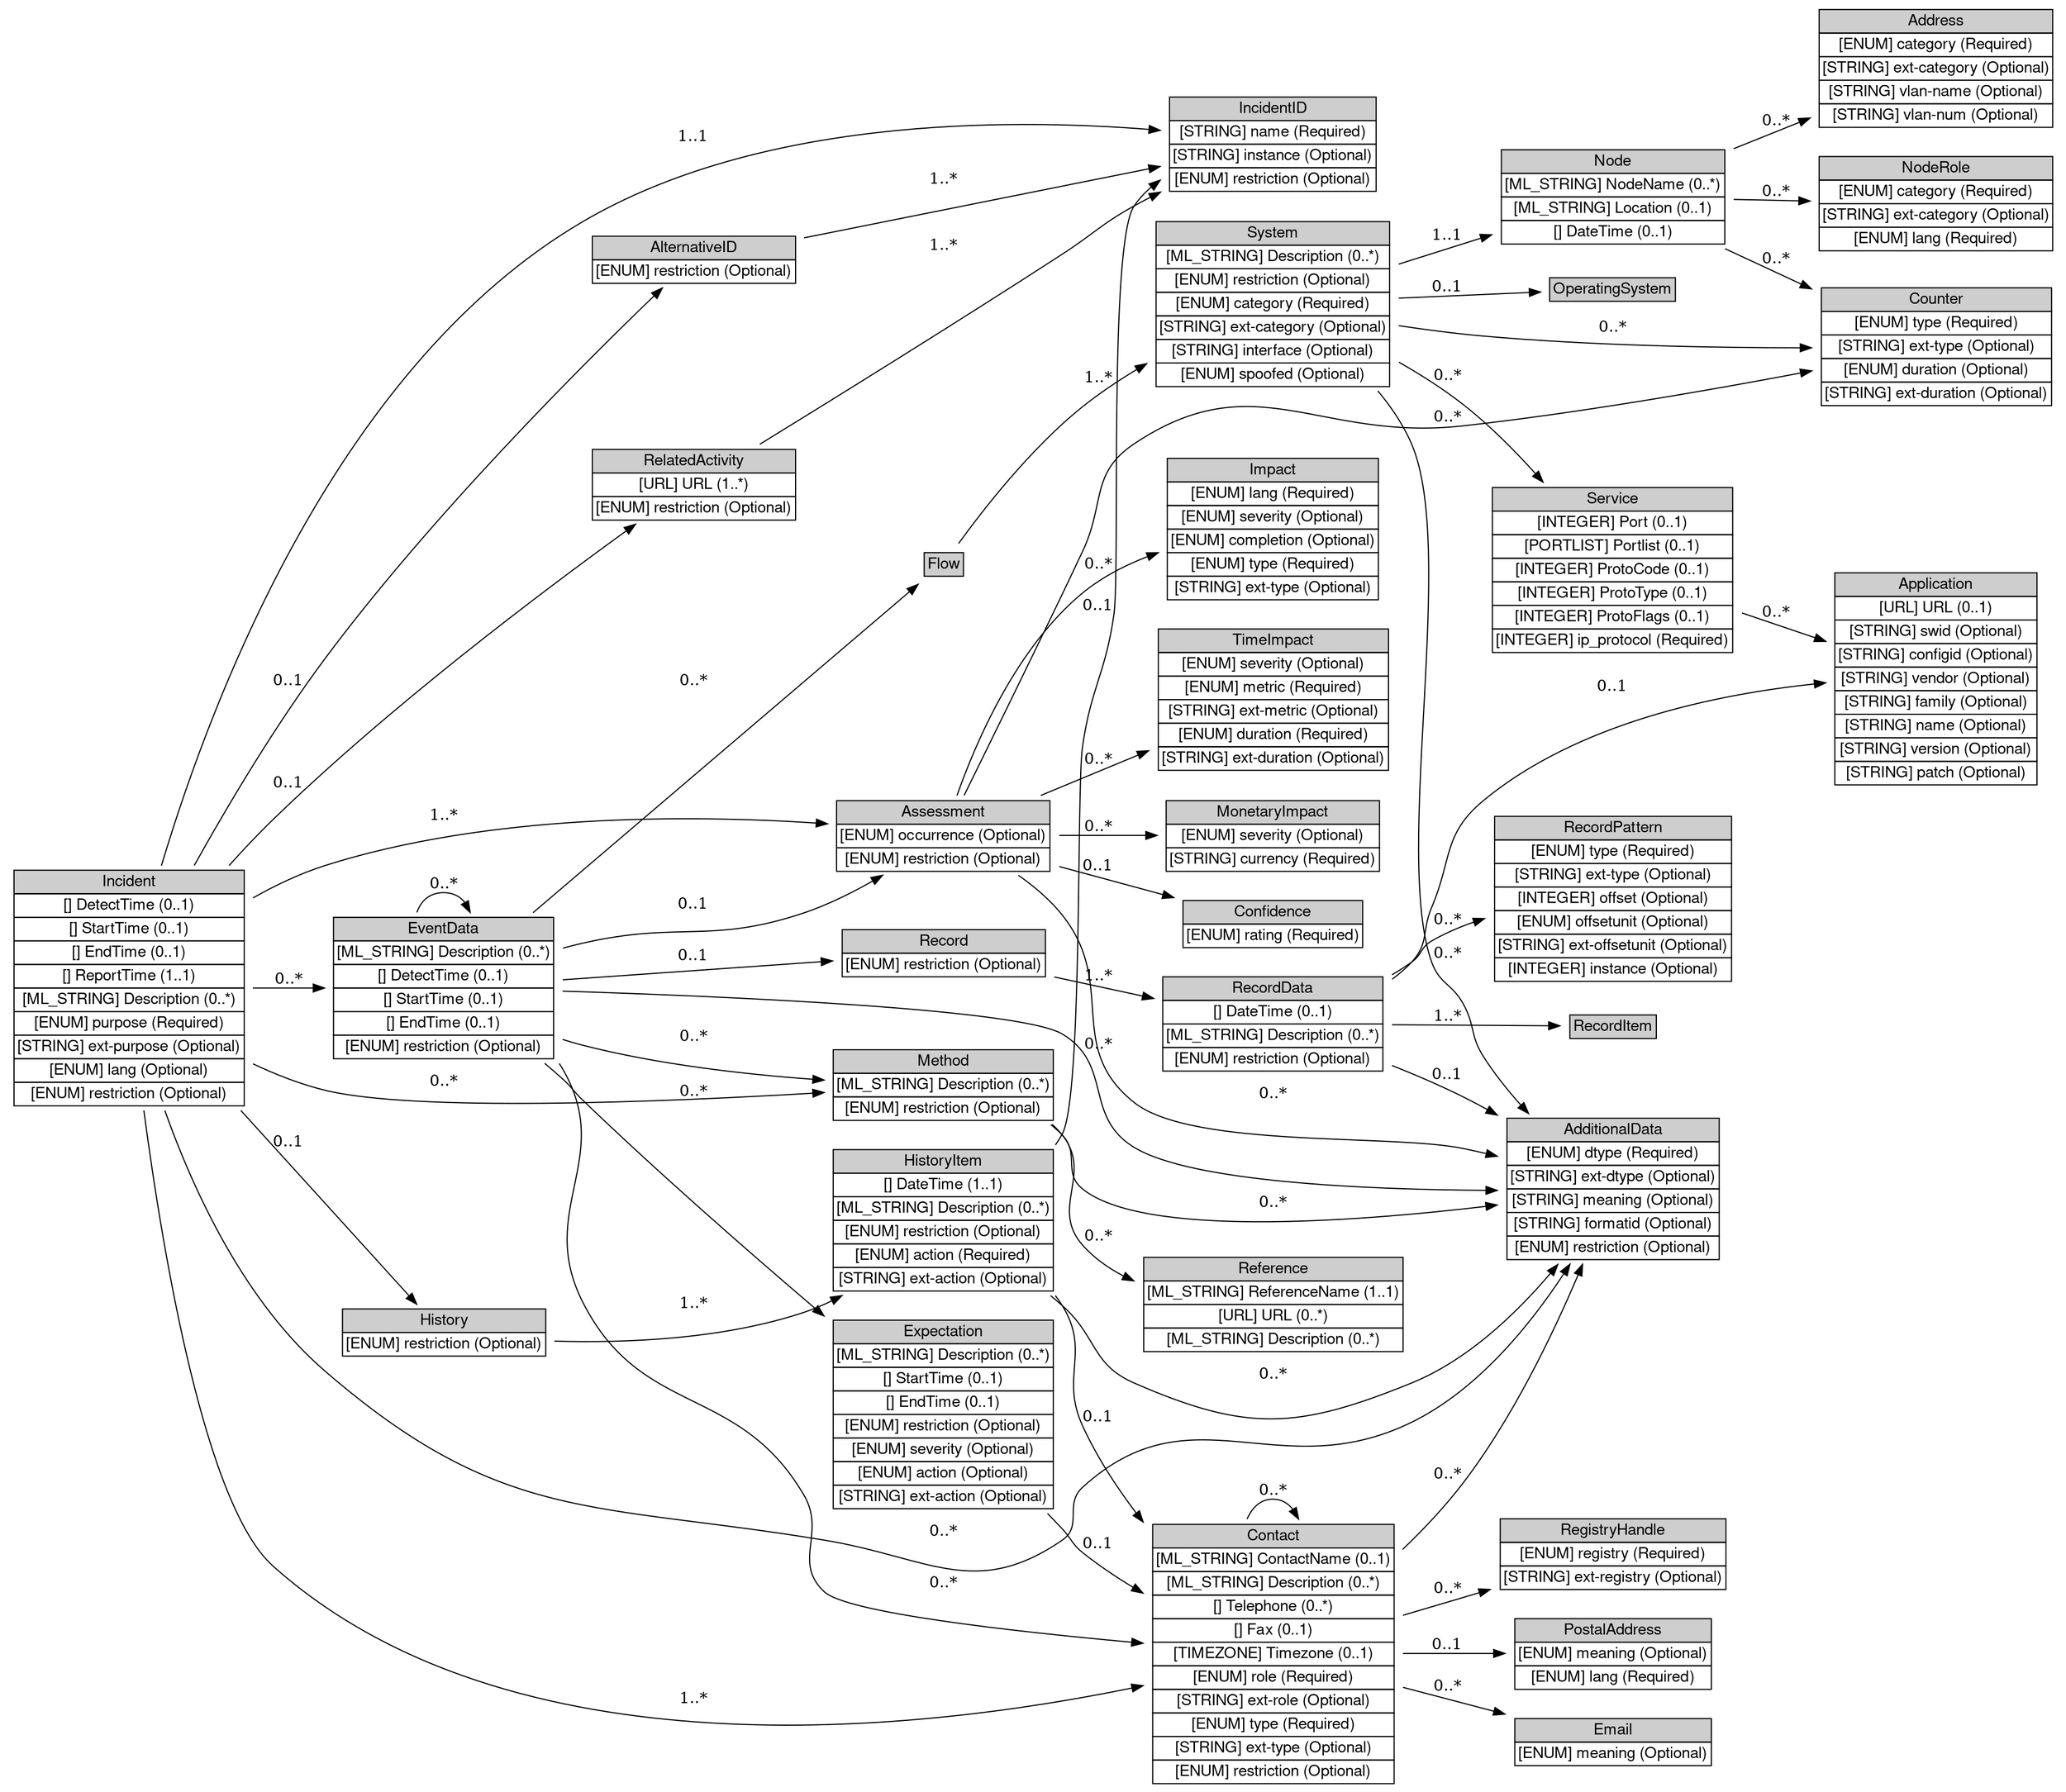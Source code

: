 digraph Incident {
	graph [bb="0,0,1808,1600.5",
		rankdir=LR
	];
	node [label="\N"];
	Incident	 [height=3.0278,
		label=<<table BORDER="0" CELLBORDER="1" CELLSPACING="0"> <tr> <td BGCOLOR="#CECECE" HREF="/html/IODEFv1/Incident.html" TITLE="Every incident is represented by an instance of the Incident class. This class provides a standardized representation for commonly exchanged incident data. "><FONT FACE="Nimbus Sans L">Incident</FONT></td> </tr>" %<tr><td  HREF="/html/IODEFv1/Incident.html" TITLE="The time the incident was first detected."><FONT FACE="Nimbus Sans L">[] DetectTime (0..1)</FONT></td></tr>%<tr><td  HREF="/html/IODEFv1/Incident.html" TITLE="The time the incident started."><FONT FACE="Nimbus Sans L">[] StartTime (0..1)</FONT></td></tr>%<tr><td  HREF="/html/IODEFv1/Incident.html" TITLE="The time the incident ended."><FONT FACE="Nimbus Sans L">[] EndTime (0..1)</FONT></td></tr>%<tr><td  HREF="/html/IODEFv1/Incident.html" TITLE="The time the incident was reported."><FONT FACE="Nimbus Sans L">[] ReportTime (1..1)</FONT></td></tr>%<tr><td  HREF="/html/IODEFv1/Incident.html" TITLE="A free-form textual description of the incident."><FONT FACE="Nimbus Sans L">[ML_STRING] Description (0..*)</FONT></td></tr>%<tr><td  HREF="/html/IODEFv1/Incident.html" TITLE="The purpose attribute represents the reason why the IODEF document was created.  It is closely related to the Expectation class (Section 3.13).  This attribute is defined as an enumerated list:"><FONT FACE="Nimbus Sans L">[ENUM] purpose (Required)</FONT></td></tr>%<tr><td  HREF="/html/IODEFv1/Incident.html" TITLE="A means by which to extend the purpose attribute.  See Section 5.1."><FONT FACE="Nimbus Sans L">[STRING] ext-purpose (Optional)</FONT></td></tr>%<tr><td  HREF="/html/IODEFv1/Incident.html" TITLE="A valid language code per RFC 4646 [7] constrained by the definition of &quot;xs:language&quot;.  The interpretation of this code is described in Section 6."><FONT FACE="Nimbus Sans L">[ENUM] lang (Optional)</FONT></td></tr>%<tr><td  HREF="/html/IODEFv1/Incident.html" TITLE="This attribute indicates the disclosure guidelines to which the sender expects the recipient to adhere for the information represented in this class and its children.  This guideline provides no security since there are no specified technical means to ensure that the recipient of the document handles the information as the sender requested."><FONT FACE="Nimbus Sans L">[ENUM] restriction (Optional)</FONT></td></tr>%</table>>,
		pos="109.5,1303.5",
		shape=plaintext,
		width=3.0417];
	IncidentID	 [height=1.2778,
		label=<<table BORDER="0" CELLBORDER="1" CELLSPACING="0"> <tr> <td BGCOLOR="#CECECE" HREF="/html/IODEFv1/IncidentID.html" TITLE="The IncidentID class represents an incident tracking number that is unique in the context of the CSIRT and identifies the activity characterized in an IODEF Document. This identifier would serve as an index into the CSIRT incident handling system. The combination of the name attribute and the string in the element content MUST be a globally unique identifier describing the activity. Documents generated by a given CSIRT MUST NOT reuse the same value unless they are referencing the same incident. "><FONT FACE="Nimbus Sans L">IncidentID</FONT></td> </tr>" %<tr><td  HREF="/html/IODEFv1/IncidentID.html" TITLE="An identifier describing the CSIRT that created the document.  In order to have a globally unique CSIRT name, the fully qualified domain name associated with the CSIRT MUST be used."><FONT FACE="Nimbus Sans L">[STRING] name (Required)</FONT></td></tr>%<tr><td  HREF="/html/IODEFv1/IncidentID.html" TITLE="An identifier referencing a subset of the named incident."><FONT FACE="Nimbus Sans L">[STRING] instance (Optional)</FONT></td></tr>%<tr><td  HREF="/html/IODEFv1/IncidentID.html" TITLE="This attribute has been defined in Section 3.2."><FONT FACE="Nimbus Sans L">[ENUM] restriction (Optional)</FONT></td></tr>%</table>>,
		pos="1117,1544.5",
		shape=plaintext,
		width=2.7639];
	Incident -> IncidentID	 [label="1..1",
		lp="606.5,1593",
		pos="e,1017.5,1561.2 182.62,1412.6 209.27,1445.5 241.85,1479 278,1502.5 367.69,1560.8 402.21,1557.6 508,1573.5 681.19,1599.6 884.93,1579.9 \
1007.4,1562.6"];
	AlternativeID	 [height=0.69444,
		label=<<table BORDER="0" CELLBORDER="1" CELLSPACING="0"> <tr> <td BGCOLOR="#CECECE" HREF="/html/IODEFv1/AlternativeID.html" TITLE="The AlternativeID class lists the incident tracking numbers used by CSIRTs, other than the one generating the document, to refer to the identical activity described the IODEF document. A tracking number listed as an AlternativeID references the same incident detected by "><FONT FACE="Nimbus Sans L">AlternativeID</FONT></td> </tr>" %<tr><td  HREF="/html/IODEFv1/AlternativeID.html" TITLE="This attribute has been defined in Section 3.2."><FONT FACE="Nimbus Sans L">[ENUM] restriction (Optional)</FONT></td></tr>%</table>>,
		pos="606.5,1540.5",
		shape=plaintext,
		width=2.7361];
	Incident -> AlternativeID	 [label="0..1",
		lp="248.5,1444",
		pos="e,507.61,1527.9 219.32,1408.3 225.22,1413.2 231.13,1418 237,1422.5 312.88,1481.2 418.68,1511.1 497.63,1526.1"];
	RelatedActivity	 [height=0.98611,
		label=<<table BORDER="0" CELLBORDER="1" CELLSPACING="0"> <tr> <td BGCOLOR="#CECECE" HREF="/html/IODEFv1/RelatedActivity.html" TITLE="The RelatedActivity class lists either incident tracking numbers of incidents or URLs (not both) that refer to activity related to the one described in the IODEF document. These references may be to local incident tracking numbers or to those of other CSIRTs. "><FONT FACE="Nimbus Sans L">RelatedActivity</FONT></td> </tr>" %<tr><td  HREF="/html/IODEFv1/RelatedActivity.html" TITLE="A URL to activity related to this incident."><FONT FACE="Nimbus Sans L">[URL] URL (1..*)</FONT></td></tr>%<tr><td  HREF="/html/IODEFv1/RelatedActivity.html" TITLE="This attribute has been defined in Section 3.2."><FONT FACE="Nimbus Sans L">[ENUM] restriction (Optional)</FONT></td></tr>%</table>>,
		pos="606.5,1461.5",
		shape=plaintext,
		width=2.7361];
	Incident -> RelatedActivity	 [label="0..1",
		lp="248.5,1411",
		pos="e,507.85,1457.3 219.34,1383 238.22,1394 258.17,1404 278,1411.5 348.32,1438 432.15,1450.5 497.52,1456.4"];
	Assessment	 [height=0.98611,
		label=<<table BORDER="0" CELLBORDER="1" CELLSPACING="0"> <tr> <td BGCOLOR="#CECECE" HREF="/html/IODEFv1/Assessment.html" TITLE="The Assessment class describes the technical and non-technical repercussions of the incident on the CSIRT&#39;s constituency. "><FONT FACE="Nimbus Sans L">Assessment</FONT></td> </tr>" %<tr><td  HREF="/html/IODEFv1/Assessment.html" TITLE="Specifies whether the assessment is describing actual or potential outcomes.  The default is &quot;actual&quot; and is assumed if not specified."><FONT FACE="Nimbus Sans L">[ENUM] occurrence (Optional)</FONT></td></tr>%<tr><td  HREF="/html/IODEFv1/Assessment.html" TITLE="This attribute is defined in Section 3.2."><FONT FACE="Nimbus Sans L">[ENUM] restriction (Optional)</FONT></td></tr>%</table>>,
		pos="829,616.52",
		shape=plaintext,
		width=2.8472];
	Incident -> Assessment	 [label="1..*",
		lp="384,806.02",
		pos="e,726.25,625.02 132.98,1194.4 163.41,1062.8 219.54,852.63 278,798.52 400.07,685.53 593.88,642.58 716.11,626.33"];
	AdditionalData	 [height=1.8611,
		label=<<table BORDER="0" CELLBORDER="1" CELLSPACING="0"> <tr> <td BGCOLOR="#CECECE" HREF="/html/IODEFv1/AdditionalData.html" TITLE="The AdditionalData class serves as an extension mechanism for information not otherwise represented in the data model. For relatively simple information, atomic data types (e.g., integers, strings) are provided with a mechanism to annotate their meaning. The class can also be used to extend the data model (and the associated Schema) to support proprietary extensions by encapsulating entire XML documents conforming to another Schema (e.g., IDMEF). A detailed discussion for extending the data model and the schema can be found in Section 5. "><FONT FACE="Nimbus Sans L">AdditionalData</FONT></td> </tr>" %<tr><td  HREF="/html/IODEFv1/AdditionalData.html" TITLE="The data type of the element content.  The permitted values for this attribute are shown below.  The default value is &quot;string&quot;."><FONT FACE="Nimbus Sans L">[ENUM] dtype (Required)</FONT></td></tr>%<tr><td  HREF="/html/IODEFv1/AdditionalData.html" TITLE="A means by which to extend the dtype attribute.  See Section 5.1."><FONT FACE="Nimbus Sans L">[STRING] ext-dtype (Optional)</FONT></td></tr>%<tr><td  HREF="/html/IODEFv1/AdditionalData.html" TITLE="A free-form description of the element content."><FONT FACE="Nimbus Sans L">[STRING] meaning (Optional)</FONT></td></tr>%<tr><td  HREF="/html/IODEFv1/AdditionalData.html" TITLE="An identifier referencing the format and semantics of the element content."><FONT FACE="Nimbus Sans L">[STRING] formatid (Optional)</FONT></td></tr>%<tr><td  HREF="/html/IODEFv1/AdditionalData.html" TITLE="This attribute has been defined in Section 3.2."><FONT FACE="Nimbus Sans L">[ENUM] restriction (Optional)</FONT></td></tr>%</table>>,
		pos="1413,957.52",
		shape=plaintext,
		width=2.8194];
	Incident -> AdditionalData	 [label="0..*",
		lp="829,282.02",
		pos="e,1396,890.49 115.47,1194.4 132.92,929.55 195.18,274.52 384,274.52 384,274.52 384,274.52 1117,274.52 1172.3,274.52 1199,256.44 1240,\
293.52 1245.6,298.55 1349.5,706.89 1393.5,880.64"];
	Method	 [height=0.98611,
		label=<<table BORDER="0" CELLBORDER="1" CELLSPACING="0"> <tr> <td BGCOLOR="#CECECE" HREF="/html/IODEFv1/Method.html" TITLE="The Method class describes the methodology used by the intruder to perpetrate the events of the incident. This class consists of a list of references describing the attack method and a free form description of the technique. "><FONT FACE="Nimbus Sans L">Method</FONT></td> </tr>" %<tr><td  HREF="/html/IODEFv1/Method.html" TITLE="A free-form text description of the methodology used by the intruder."><FONT FACE="Nimbus Sans L">[ML_STRING] Description (0..*)</FONT></td></tr>%<tr><td  HREF="/html/IODEFv1/Method.html" TITLE="This attribute is defined in Section 3.2."><FONT FACE="Nimbus Sans L">[ENUM] restriction (Optional)</FONT></td></tr>%</table>>,
		pos="829,870.52",
		shape=plaintext,
		width=2.9444];
	Incident -> Method	 [label="0..*",
		lp="384,891.02",
		pos="e,722.75,839.96 121.42,1194.1 138.4,1095.7 179.39,955.97 278,883.52 403.44,791.35 591.95,811.07 712.72,837.7"];
	Contact	 [height=3.3194,
		label=<<table BORDER="0" CELLBORDER="1" CELLSPACING="0"> <tr> <td BGCOLOR="#CECECE" HREF="/html/IODEFv1/Contact.html" TITLE="The Contact class describes contact information for organizations and personnel involved in the incident. This class allows for the naming of the involved party, specifying contact information for them, and identifying their role in the incident. "><FONT FACE="Nimbus Sans L">Contact</FONT></td> </tr>" %<tr><td  HREF="/html/IODEFv1/Contact.html" TITLE="The name of the contact.  The contact may either be an organization or a person.  The type attribute disambiguates the semantics."><FONT FACE="Nimbus Sans L">[ML_STRING] ContactName (0..1)</FONT></td></tr>%<tr><td  HREF="/html/IODEFv1/Contact.html" TITLE="A free-form description of this contact.  In the case of a person, this is often the organizational title of the individual."><FONT FACE="Nimbus Sans L">[ML_STRING] Description (0..*)</FONT></td></tr>%<tr><td  HREF="/html/IODEFv1/Contact.html" TITLE="The telephone number of the contact."><FONT FACE="Nimbus Sans L">[] Telephone (0..*)</FONT></td></tr>%<tr><td  HREF="/html/IODEFv1/Contact.html" TITLE="The facsimile telephone number of the contact."><FONT FACE="Nimbus Sans L">[] Fax (0..1)</FONT></td></tr>%<tr><td  HREF="/html/IODEFv1/Contact.html" TITLE="The timezone in which the contact resides formatted according to Section 2.9."><FONT FACE="Nimbus Sans L">[TIMEZONE] Timezone (0..1)</FONT></td></tr>%<tr><td  HREF="/html/IODEFv1/Contact.html" TITLE="Indicates the role the contact fulfills.  This attribute is defined as an enumerated list:"><FONT FACE="Nimbus Sans L">[ENUM] role (Required)</FONT></td></tr>%<tr><td  HREF="/html/IODEFv1/Contact.html" TITLE="A means by which to extend the role attribute. See Section 5.1."><FONT FACE="Nimbus Sans L">[STRING] ext-role (Optional)</FONT></td></tr>%<tr><td  HREF="/html/IODEFv1/Contact.html" TITLE="Indicates the type of contact being described. This attribute is defined as an enumerated list:"><FONT FACE="Nimbus Sans L">[ENUM] type (Required)</FONT></td></tr>%<tr><td  HREF="/html/IODEFv1/Contact.html" TITLE="A means by which to extend the type attribute. See Section 5.1."><FONT FACE="Nimbus Sans L">[STRING] ext-type (Optional)</FONT></td></tr>%<tr><td  HREF="/html/IODEFv1/Contact.html" TITLE="This attribute is defined in Section 3.2."><FONT FACE="Nimbus Sans L">[ENUM] restriction (Optional)</FONT></td></tr>%</table>>,
		pos="1117,1312.5",
		shape=plaintext,
		width=3.1944];
	Incident -> Contact	 [label="1..*",
		lp="606.5,1317",
		pos="e,1002,1311.5 219.24,1304.5 407.97,1306.2 792.89,1309.6 991.79,1311.4"];
	EventData	 [height=1.8611,
		label=<<table BORDER="0" CELLBORDER="1" CELLSPACING="0"> <tr> <td BGCOLOR="#CECECE" HREF="/html/IODEFv1/EventData.html" TITLE="The EventData class describes a particular event of the incident for a given set of hosts or networks. This description includes the systems from which the activity originated and those targeted, an assessment of the techniques used by the intruder, the impact of the activity on the organization, and any forensic evidence discovered. "><FONT FACE="Nimbus Sans L">EventData</FONT></td> </tr>" %<tr><td  HREF="/html/IODEFv1/EventData.html" TITLE="A free-form textual description of the event."><FONT FACE="Nimbus Sans L">[ML_STRING] Description (0..*)</FONT></td></tr>%<tr><td  HREF="/html/IODEFv1/EventData.html" TITLE="The time the event was detected."><FONT FACE="Nimbus Sans L">[] DetectTime (0..1)</FONT></td></tr>%<tr><td  HREF="/html/IODEFv1/EventData.html" TITLE="The time the event started."><FONT FACE="Nimbus Sans L">[] StartTime (0..1)</FONT></td></tr>%<tr><td  HREF="/html/IODEFv1/EventData.html" TITLE="The time the event ended."><FONT FACE="Nimbus Sans L">[] EndTime (0..1)</FONT></td></tr>%<tr><td  HREF="/html/IODEFv1/EventData.html" TITLE="This attribute is defined in Section 3.2."><FONT FACE="Nimbus Sans L">[ENUM] restriction (Optional)</FONT></td></tr>%</table>>,
		pos="384,974.52",
		shape=plaintext,
		width=2.9444];
	Incident -> EventData	 [label="0..*",
		lp="248.5,1157",
		pos="e,328.02,1041.6 200.52,1194.4 240.19,1146.9 285.69,1092.3 321.46,1049.5"];
	History	 [height=0.69444,
		label=<<table BORDER="0" CELLBORDER="1" CELLSPACING="0"> <tr> <td BGCOLOR="#CECECE" HREF="/html/IODEFv1/History.html" TITLE="The History class is a log of the significant events or actions performed by the involved parties during the course of handling the incident. "><FONT FACE="Nimbus Sans L">History</FONT></td> </tr>" %<tr><td  HREF="/html/IODEFv1/History.html" TITLE="This attribute is defined in Section 3.2."><FONT FACE="Nimbus Sans L">[ENUM] restriction (Optional)</FONT></td></tr>%</table>>,
		pos="384,1377.5",
		shape=plaintext,
		width=2.7361];
	Incident -> History	 [label="0..1",
		lp="248.5,1351",
		pos="e,290.85,1352.4 219.17,1333.1 239.58,1338.6 260.83,1344.3 281.03,1349.8"];
	AlternativeID -> IncidentID	 [label="1..*",
		lp="829,1551",
		pos="e,1017.3,1543.7 705.23,1541.3 791.75,1542 917.34,1543 1007,1543.7"];
	RelatedActivity -> IncidentID	 [label="1..*",
		lp="829,1522",
		pos="e,1017.3,1528.3 705.23,1477.6 791.84,1491.7 917.6,1512.1 1007.3,1526.7"];
	Impact	 [height=1.8611,
		label=<<table BORDER="0" CELLBORDER="1" CELLSPACING="0"> <tr> <td BGCOLOR="#CECECE" HREF="/html/IODEFv1/Impact.html" TITLE="The Impact class allows for categorizing and describing the technical impact of the incident on the network of an organization. "><FONT FACE="Nimbus Sans L">Impact</FONT></td> </tr>" %<tr><td  HREF="/html/IODEFv1/Impact.html" TITLE="A valid language code per RFC 4646 [7] constrained by the definition of &quot;xs:language&quot;.  The interpretation of this code is described in Section 6."><FONT FACE="Nimbus Sans L">[ENUM] lang (Required)</FONT></td></tr>%<tr><td  HREF="/html/IODEFv1/Impact.html" TITLE="An estimate of the relative severity of the activity.  The permitted values are shown below.  There is no default value."><FONT FACE="Nimbus Sans L">[ENUM] severity (Optional)</FONT></td></tr>%<tr><td  HREF="/html/IODEFv1/Impact.html" TITLE="An indication whether the described activity was successful.  The permitted values are shown below.  There is no default value."><FONT FACE="Nimbus Sans L">[ENUM] completion (Optional)</FONT></td></tr>%<tr><td  HREF="/html/IODEFv1/Impact.html" TITLE="Classifies the malicious activity into incident categories.  The permitted values are shown below.  The default value is &quot;other&quot;."><FONT FACE="Nimbus Sans L">[ENUM] type (Required)</FONT></td></tr>%<tr><td  HREF="/html/IODEFv1/Impact.html" TITLE="A means by which to extend the type attribute. See Section 5.1."><FONT FACE="Nimbus Sans L">[STRING] ext-type (Optional)</FONT></td></tr>%</table>>,
		pos="1117,369.52",
		shape=plaintext,
		width=2.8333];
	Assessment -> Impact	 [label="0..*",
		lp="964.5,488.02",
		pos="e,1014.9,429.77 858.65,580.91 890.03,544.44 942.12,487.33 994,445.52 998.05,442.26 1002.2,439.02 1006.5,435.84"];
	TimeImpact	 [height=1.8611,
		label=<<table BORDER="0" CELLBORDER="1" CELLSPACING="0"> <tr> <td BGCOLOR="#CECECE" HREF="/html/IODEFv1/TimeImpact.html" TITLE="The TimeImpact class describes the impact of the incident on an organization as a function of time. It provides a way to convey down time and recovery time. "><FONT FACE="Nimbus Sans L">TimeImpact</FONT></td> </tr>" %<tr><td  HREF="/html/IODEFv1/TimeImpact.html" TITLE="An estimate of the relative severity of the activity.  The permitted values are shown below.  There is no default value."><FONT FACE="Nimbus Sans L">[ENUM] severity (Optional)</FONT></td></tr>%<tr><td  HREF="/html/IODEFv1/TimeImpact.html" TITLE="Defines the metric in which the time is expressed.  The permitted values are shown below.  There is no default value."><FONT FACE="Nimbus Sans L">[ENUM] metric (Required)</FONT></td></tr>%<tr><td  HREF="/html/IODEFv1/TimeImpact.html" TITLE="A means by which to extend the metric attribute.  See Section 5.1."><FONT FACE="Nimbus Sans L">[STRING] ext-metric (Optional)</FONT></td></tr>%<tr><td  HREF="/html/IODEFv1/TimeImpact.html" TITLE="Defines a unit of time, that when combined with the metric attribute, fully describes a metric of impact that will be conveyed in the element content.  The permitted values are shown below.  The default value is &quot;hour&quot;."><FONT FACE="Nimbus Sans L">[ENUM] duration (Required)</FONT></td></tr>%<tr><td  HREF="/html/IODEFv1/TimeImpact.html" TITLE="A means by which to extend the duration attribute.  See Section 5.1."><FONT FACE="Nimbus Sans L">[STRING] ext-duration (Optional)</FONT></td></tr>%</table>>,
		pos="1117,679.52",
		shape=plaintext,
		width=3.0417];
	Assessment -> TimeImpact	 [label="0..*",
		lp="964.5,656.02",
		pos="e,1007.5,655.56 931.75,639 953.05,643.66 975.66,648.6 997.49,653.38"];
	MonetaryImpact	 [height=0.98611,
		label=<<table BORDER="0" CELLBORDER="1" CELLSPACING="0"> <tr> <td BGCOLOR="#CECECE" HREF="/html/IODEFv1/MonetaryImpact.html" TITLE="The MonetaryImpact class describes the financial impact of the activity on an organization. For example, this impact may consider losses due to the cost of the investigation or recovery, diminished "><FONT FACE="Nimbus Sans L">MonetaryImpact</FONT></td> </tr>" %<tr><td  HREF="/html/IODEFv1/MonetaryImpact.html" TITLE="An estimate of the relative severity of the activity.  The permitted values are shown below.  There is no default value."><FONT FACE="Nimbus Sans L">[ENUM] severity (Optional)</FONT></td></tr>%<tr><td  HREF="/html/IODEFv1/MonetaryImpact.html" TITLE="Defines the currency in which the monetary impact is expressed.  The permitted values are defined in ISO 4217:2001, Codes for the representation of currencies and funds [14].  There is no default value."><FONT FACE="Nimbus Sans L">[STRING] currency (Required)</FONT></td></tr>%</table>>,
		pos="1117,558.52",
		shape=plaintext,
		width=2.8333];
	Assessment -> MonetaryImpact	 [label="0..*",
		lp="964.5,599.02",
		pos="e,1014.8,579.11 931.75,595.83 955.47,591.05 980.81,585.95 1004.9,581.1"];
	Counter	 [height=1.5694,
		label=<<table BORDER="0" CELLBORDER="1" CELLSPACING="0"> <tr> <td BGCOLOR="#CECECE" HREF="/html/IODEFv1/Counter.html" TITLE="The Counter class summarize multiple occurrences of some event, or conveys counts or rates on various features (e.g., packets, sessions, events). "><FONT FACE="Nimbus Sans L">Counter</FONT></td> </tr>" %<tr><td  HREF="/html/IODEFv1/Counter.html" TITLE="Specifies the units of the element content."><FONT FACE="Nimbus Sans L">[ENUM] type (Required)</FONT></td></tr>%<tr><td  HREF="/html/IODEFv1/Counter.html" TITLE="A means by which to extend the type attribute. See Section 5.1."><FONT FACE="Nimbus Sans L">[STRING] ext-type (Optional)</FONT></td></tr>%<tr><td  HREF="/html/IODEFv1/Counter.html" TITLE="If present, the Counter class represents a rate rather than a count over the entire event.  In that case, this attribute specifies the denominator of the rate (where the type attribute specified the nominator).  The possible values of this attribute are defined in Section 3.10.2"><FONT FACE="Nimbus Sans L">[ENUM] duration (Optional)</FONT></td></tr>%<tr><td  HREF="/html/IODEFv1/Counter.html" TITLE="A means by which to extend the duration attribute.  See Section 5.1."><FONT FACE="Nimbus Sans L">[STRING] ext-duration (Optional)</FONT></td></tr>%</table>>,
		pos="1697,79.52",
		shape=plaintext,
		width=3.0417];
	Assessment -> Counter	 [label="0..*",
		lp="1269.5,8.0196",
		pos="e,1587.3,43.917 842.76,580.72 864.99,521.68 908.94,399.85 935,293.52 946.69,245.83 939.84,231.82 953,184.52 966.2,137.05 953.96,\
110.24 994,81.52 1165.7,-41.592 1426.5,0.8473 1577.5,41.26"];
	Confidence	 [height=0.69444,
		label=<<table BORDER="0" CELLBORDER="1" CELLSPACING="0"> <tr> <td BGCOLOR="#CECECE" HREF="/html/IODEFv1/Confidence.html" TITLE="The Confidence class represents a best estimate of the validity and accuracy of the described impact (see Section 3.10) of the incident activity. This estimate can be expressed as a category or a numeric calculation. "><FONT FACE="Nimbus Sans L">Confidence</FONT></td> </tr>" %<tr><td  HREF="/html/IODEFv1/Confidence.html" TITLE="A rating of the analytical validity of the specified Assessment.  The permitted values are shown below. There is no default value."><FONT FACE="Nimbus Sans L">[ENUM] rating (Required)</FONT></td></tr>%</table>>,
		pos="1117,479.52",
		shape=plaintext,
		width=2.4444];
	Assessment -> Confidence	 [label="0..1",
		lp="964.5,540.02",
		pos="e,1028.9,500.53 877.83,580.79 909.63,558.88 952.72,531.65 994,513.52 1002,509.99 1010.5,506.74 1019.1,503.77"];
	Assessment -> AdditionalData	 [label="0..*",
		lp="1117,799.02",
		pos="e,1360.9,890.41 860.17,652.29 890.78,684.88 940.54,731.47 994,755.52 1094.8,800.85 1140.7,742.96 1240,791.52 1283.8,812.95 1323.7,\
849.52 1354.2,882.9"];
	Method -> AdditionalData	 [label="0..*",
		lp="1117,955.02",
		pos="e,1311.1,952.53 935.31,903.08 954.7,908.18 974.85,912.94 994,916.52 1097,935.77 1216.1,946.32 1301,951.88"];
	Reference	 [height=1.2778,
		label=<<table BORDER="0" CELLBORDER="1" CELLSPACING="0"> <tr> <td BGCOLOR="#CECECE" HREF="/html/IODEFv1/Reference.html" TITLE="The Reference class is a reference to a vulnerability, IDS alert, malware sample, advisory, or attack technique. A reference consists of a name, a URL to this reference, and an optional description. "><FONT FACE="Nimbus Sans L">Reference</FONT></td> </tr>" %<tr><td  HREF="/html/IODEFv1/Reference.html" TITLE="Name of the reference."><FONT FACE="Nimbus Sans L">[ML_STRING] ReferenceName (1..1)</FONT></td></tr>%<tr><td  HREF="/html/IODEFv1/Reference.html" TITLE="A URL associated with the reference."><FONT FACE="Nimbus Sans L">[URL] URL (0..*)</FONT></td></tr>%<tr><td  HREF="/html/IODEFv1/Reference.html" TITLE="A free-form text description of this reference."><FONT FACE="Nimbus Sans L">[ML_STRING] Description (0..*)</FONT></td></tr>%</table>>,
		pos="1117,861.52",
		shape=plaintext,
		width=3.4167];
	Method -> Reference	 [label="0..*",
		lp="964.5,875.02",
		pos="e,993.67,865.37 935.01,867.21 950.82,866.71 967.28,866.2 983.56,865.69"];
	Contact -> AdditionalData	 [label="0..*",
		lp="1269.5,1112",
		pos="e,1328.4,1024.6 1224.1,1193 1229.9,1184.3 1235.2,1175.4 1240,1166.5 1253.5,1141.2 1244.9,1130 1258,1104.5 1271.5,1078.3 1278.5,1073.6 \
1299,1052.5 1305.9,1045.5 1313.2,1038.4 1320.8,1031.5"];
	Contact -> Contact	 [label="0..*",
		lp="1117,1457.5",
		pos="e,1139.6,1432.3 1094.4,1432.3 1099.1,1443.2 1106.6,1450 1117,1450 1124.1,1450 1129.9,1446.8 1134.4,1441.2"];
	RegistryHandle	 [height=0.98611,
		label=<<table BORDER="0" CELLBORDER="1" CELLSPACING="0"> <tr> <td BGCOLOR="#CECECE" HREF="/html/IODEFv1/RegistryHandle.html" TITLE="The RegistryHandle class represents a handle into an Internet registry or community-specific database. The handle is specified in the element content and the type attribute specifies the database. "><FONT FACE="Nimbus Sans L">RegistryHandle</FONT></td> </tr>" %<tr><td  HREF="/html/IODEFv1/RegistryHandle.html" TITLE="The database to which the handle belongs.  The default value is &#39;local&#39;.  The possible values are:"><FONT FACE="Nimbus Sans L">[ENUM] registry (Required)</FONT></td></tr>%<tr><td  HREF="/html/IODEFv1/RegistryHandle.html" TITLE="A means by which to extend the registry attribute.  See Section 5.1."><FONT FACE="Nimbus Sans L">[STRING] ext-registry (Optional)</FONT></td></tr>%</table>>,
		pos="1413,1459.5",
		shape=plaintext,
		width=2.9861];
	Contact -> RegistryHandle	 [label="0..*",
		lp="1269.5,1413",
		pos="e,1319.9,1424 1232.3,1380.2 1254.2,1392.2 1277.1,1404.1 1299,1414.5 1302.8,1416.3 1306.7,1418.1 1310.6,1419.9"];
	PostalAddress	 [height=0.98611,
		label=<<table BORDER="0" CELLBORDER="1" CELLSPACING="0"> <tr> <td BGCOLOR="#CECECE" HREF="/html/IODEFv1/PostalAddress.html" TITLE="The PostalAddress class specifies a postal address formatted according to the POSTAL data type (Section 2.11). "><FONT FACE="Nimbus Sans L">PostalAddress</FONT></td> </tr>" %<tr><td  HREF="/html/IODEFv1/PostalAddress.html" TITLE="A free-form description of the element content."><FONT FACE="Nimbus Sans L">[ENUM] meaning (Optional)</FONT></td></tr>%<tr><td  HREF="/html/IODEFv1/PostalAddress.html" TITLE="A valid language code per RFC 4646 [7] constrained by the definition of &quot;xs:language&quot;.  The interpretation of this code is described in Section 6."><FONT FACE="Nimbus Sans L">[ENUM] lang (Required)</FONT></td></tr>%</table>>,
		pos="1413,1370.5",
		shape=plaintext,
		width=2.6528];
	Contact -> PostalAddress	 [label="0..1",
		lp="1269.5,1351",
		pos="e,1317.2,1351.7 1232.3,1335.1 1257,1339.9 1282.9,1345 1307.2,1349.8"];
	Email	 [height=0.69444,
		label=<<table BORDER="0" CELLBORDER="1" CELLSPACING="0"> <tr> <td BGCOLOR="#CECECE" HREF="/html/IODEFv1/Email.html" TITLE="The Email class specifies an email address formatted according to EMAIL data type (Section 2.14). "><FONT FACE="Nimbus Sans L">Email</FONT></td> </tr>" %<tr><td  HREF="/html/IODEFv1/Email.html" TITLE="A free-form description of the element content (e.g., hours of coverage for a given number)."><FONT FACE="Nimbus Sans L">[ENUM] meaning (Optional)</FONT></td></tr>%</table>>,
		pos="1413,1538.5",
		shape=plaintext,
		width=2.6528];
	Contact -> Email	 [label="0..*",
		lp="1269.5,1496",
		pos="e,1317.7,1513.4 1213.1,1432.4 1238.7,1458.7 1268,1484.4 1299,1503.5 1302.1,1505.5 1305.4,1507.3 1308.7,1509"];
	EventData -> Assessment	 [label="0..1",
		lp="606.5,877.02",
		pos="e,784.58,652.26 467.44,907.39 558.13,834.43 700.27,720.08 776.51,658.75"];
	EventData -> AdditionalData	 [label="0..*",
		lp="964.5,977.02",
		pos="e,1311.5,963.58 490.09,973.58 715.16,971.59 1221.5,967.06 1240,966.52 1259.8,965.94 1280.9,965.07 1301.2,964.09"];
	EventData -> Method	 [label="0..*",
		lp="606.5,931.02",
		pos="e,722.98,897.06 490.23,928.66 496.19,926.77 502.14,925.04 508,923.52 593.34,901.44 618.22,916.02 705,900.52 707.67,900.04 710.36,\
899.54 713.08,899.02"];
	EventData -> Contact	 [label="0..*",
		lp="829,1282",
		pos="e,1001.5,1288.1 439.08,1041.8 459.42,1064.4 483.51,1088.9 508,1108.5 594.27,1177.6 619.51,1194.7 723,1233.5 812.86,1267.2 840.92,\
1255.6 935,1274.5 953.32,1278.2 972.67,1282.2 991.64,1286.1"];
	EventData -> EventData	 [label="0..*",
		lp="384,1067",
		pos="e,407.03,1041.9 360.97,1041.9 364.42,1052.4 372.09,1059.5 384,1059.5 392,1059.5 398.09,1056.3 402.27,1051"];
	Flow	 [height=0.5,
		label=<<table BORDER="0" CELLBORDER="1" CELLSPACING="0"> <tr> <td BGCOLOR="#CECECE" HREF="/html/IODEFv1/Flow.html" TITLE="The Flow class groups related the source and target hosts. "><FONT FACE="Nimbus Sans L">Flow</FONT></td> </tr>" %</table>>,
		pos="829,207.52",
		shape=plaintext,
		width=0.75];
	EventData -> Flow	 [label="0..*",
		lp="606.5,711.02",
		pos="e,801.6,213.36 465.22,907.36 474.94,896.02 483.65,883.63 490,870.52 522.55,803.34 487.65,775.34 508,703.52 568.54,489.87 562.61,\
406.09 723,252.52 742.03,234.29 769.57,222.91 791.8,216.15"];
	Expectation	 [height=2.4444,
		label=<<table BORDER="0" CELLBORDER="1" CELLSPACING="0"> <tr> <td BGCOLOR="#CECECE" HREF="/html/IODEFv1/Expectation.html" TITLE="The Expectation class conveys to the recipient of the IODEF document the actions the sender is requesting. The scope of the requested action is limited to purview of the EventData class in which this class is aggregated. "><FONT FACE="Nimbus Sans L">Expectation</FONT></td> </tr>" %<tr><td  HREF="/html/IODEFv1/Expectation.html" TITLE="A free-form description of the desired action(s)."><FONT FACE="Nimbus Sans L">[ML_STRING] Description (0..*)</FONT></td></tr>%<tr><td  HREF="/html/IODEFv1/Expectation.html" TITLE="The time at which the action should be performed.  A timestamp that is earlier than the ReportTime specified in the Incident class denotes that the expectation should be fulfilled as soon as possible.  The absence of this element leaves the execution of the expectation to the discretion of the recipient."><FONT FACE="Nimbus Sans L">[] StartTime (0..1)</FONT></td></tr>%<tr><td  HREF="/html/IODEFv1/Expectation.html" TITLE="The time by which the action should be completed. If the action is not carried out by this time, it should no longer be performed."><FONT FACE="Nimbus Sans L">[] EndTime (0..1)</FONT></td></tr>%<tr><td  HREF="/html/IODEFv1/Expectation.html" TITLE="This attribute is defined in Section 3.2."><FONT FACE="Nimbus Sans L">[ENUM] restriction (Optional)</FONT></td></tr>%<tr><td  HREF="/html/IODEFv1/Expectation.html" TITLE="Indicates the desired priority of the action. This attribute is an enumerated list with no default value, and the semantics of these relative measures are context dependent."><FONT FACE="Nimbus Sans L">[ENUM] severity (Optional)</FONT></td></tr>%<tr><td  HREF="/html/IODEFv1/Expectation.html" TITLE="Classifies the type of action requested.  This attribute is an enumerated list with no default value."><FONT FACE="Nimbus Sans L">[ENUM] action (Optional)</FONT></td></tr>%<tr><td  HREF="/html/IODEFv1/Expectation.html" TITLE="A means by which to extend the action attribute.  See Section 5.1."><FONT FACE="Nimbus Sans L">[STRING] ext-action (Optional)</FONT></td></tr>%</table>>,
		pos="829,1136.5",
		shape=plaintext,
		width=2.9444];
	EventData -> Expectation	 [label="0..*",
		lp="606.5,1097",
		pos="e,722.63,1097.8 490.02,1013.1 557.17,1037.6 644.04,1069.2 713.02,1094.3"];
	Record	 [height=0.69444,
		label=<<table BORDER="0" CELLBORDER="1" CELLSPACING="0"> <tr> <td BGCOLOR="#CECECE" HREF="/html/IODEFv1/Record.html" TITLE="The Record class is a container class for log and audit data that provides supportive information about the incident. The source of this data will often be the output of monitoring tools. These logs should substantiate the activity described in the document. "><FONT FACE="Nimbus Sans L">Record</FONT></td> </tr>" %<tr><td  HREF="/html/IODEFv1/Record.html" TITLE="This attribute has been defined in Section 3.2."><FONT FACE="Nimbus Sans L">[ENUM] restriction (Optional)</FONT></td></tr>%</table>>,
		pos="829,1005.5",
		shape=plaintext,
		width=2.7361];
	EventData -> Record	 [label="0..1",
		lp="606.5,1004",
		pos="e,730.26,998.64 490.02,981.91 559.49,986.74 650.05,993.05 720.08,997.93"];
	System	 [height=2.1528,
		label=<<table BORDER="0" CELLBORDER="1" CELLSPACING="0"> <tr> <td BGCOLOR="#CECECE" HREF="/html/IODEFv1/System.html" TITLE="The System class describes a system or network involved in an event. The systems or networks represented by this class are categorized according to the role they played in the incident through the category attribute. The value of this category attribute dictates the semantics of the aggregated classes in the System class. If the category attribute has a value of &quot;source&quot;, then the aggregated classes denote the machine and service from which the activity is originating. With a category attribute value of &quot;target&quot; or &quot;intermediary&quot;, then the machine or service is the one targeted in the activity. A value of &quot;sensor&quot; dictates that this System was part of an instrumentation to monitor the network. "><FONT FACE="Nimbus Sans L">System</FONT></td> </tr>" %<tr><td  HREF="/html/IODEFv1/System.html" TITLE="A free-form text description of the System."><FONT FACE="Nimbus Sans L">[ML_STRING] Description (0..*)</FONT></td></tr>%<tr><td  HREF="/html/IODEFv1/System.html" TITLE="This attribute is defined in Section 3.2."><FONT FACE="Nimbus Sans L">[ENUM] restriction (Optional)</FONT></td></tr>%<tr><td  HREF="/html/IODEFv1/System.html" TITLE="Classifies the role the host or network played in the incident.  The possible values are:"><FONT FACE="Nimbus Sans L">[ENUM] category (Required)</FONT></td></tr>%<tr><td  HREF="/html/IODEFv1/System.html" TITLE="A means by which to extend the category attribute.  See Section 5.1."><FONT FACE="Nimbus Sans L">[STRING] ext-category (Optional)</FONT></td></tr>%<tr><td  HREF="/html/IODEFv1/System.html" TITLE="Specifies the interface on which the event(s) on this System originated.  If the Node class specifies a network rather than a host, this attribute has no meaning."><FONT FACE="Nimbus Sans L">[STRING] interface (Optional)</FONT></td></tr>%<tr><td  HREF="/html/IODEFv1/System.html" TITLE="An indication of confidence in whether this System was the true target or attacking host.  The permitted values for this attribute are shown below.  The default value is &quot;unknown&quot;."><FONT FACE="Nimbus Sans L">[ENUM] spoofed (Optional)</FONT></td></tr>%</table>>,
		pos="1117,168.52",
		shape=plaintext,
		width=3.0833];
	Flow -> System	 [label="1..*",
		lp="964.5,198.02",
		pos="e,1005.8,183.58 856.09,203.85 888.26,199.5 944.07,191.94 995.85,184.93"];
	System -> Counter	 [label="0..*",
		lp="1413,96.02",
		pos="e,1587.1,70.615 1228.3,111.48 1251.1,102.11 1275.4,93.754 1299,88.52 1390.7,68.166 1497.3,66.89 1577,70.17"];
	System -> AdditionalData	 [label="0..*",
		lp="1269.5,253.02",
		pos="e,1391.7,890.17 1228.2,210.72 1252.6,222.15 1273.4,234.42 1281,245.52 1297.7,269.88 1294.3,481.38 1299,510.52 1320.1,642.39 1362.1,\
792.12 1388.8,880.49"];
	"Node"	 [height=1.2778,
		label=<<table BORDER="0" CELLBORDER="1" CELLSPACING="0"> <tr> <td BGCOLOR="#CECECE" HREF="/html/IODEFv1/Node.html" TITLE="The Node class names a system (e.g., PC, router) or network. "><FONT FACE="Nimbus Sans L">Node</FONT></td> </tr>" %<tr><td  HREF="/html/IODEFv1/Node.html" TITLE="The name of the Node (e.g., fully qualified domain name).  This information MUST be provided if no Address information is given."><FONT FACE="Nimbus Sans L">[ML_STRING] NodeName (0..*)</FONT></td></tr>%<tr><td  HREF="/html/IODEFv1/Node.html" TITLE="A free-from description of the physical location of the equipment."><FONT FACE="Nimbus Sans L">[ML_STRING] Location (0..1)</FONT></td></tr>%<tr><td  HREF="/html/IODEFv1/Node.html" TITLE="A timestamp of when the resolution between the name and address was performed.  This information SHOULD be provided if both an Address and NodeName are specified."><FONT FACE="Nimbus Sans L">[] DateTime (0..1)</FONT></td></tr>%</table>>,
		pos="1413,212.52",
		shape=plaintext,
		width=2.9583];
	System -> "Node"	 [label="1..1",
		lp="1269.5,177.02",
		pos="e,1306.3,174.73 1228.1,164.56 1245.9,165.26 1264,166.77 1281,169.52 1286.1,170.34 1291.2,171.32 1296.4,172.44"];
	Service	 [height=2.1528,
		label=<<table BORDER="0" CELLBORDER="1" CELLSPACING="0"> <tr> <td BGCOLOR="#CECECE" HREF="/html/IODEFv1/Service.html" TITLE="The Service class describes a network service of a host or network. The service is identified by specific port or list of ports, along with the application listening on that port. "><FONT FACE="Nimbus Sans L">Service</FONT></td> </tr>" %<tr><td  HREF="/html/IODEFv1/Service.html" TITLE="A port number."><FONT FACE="Nimbus Sans L">[INTEGER] Port (0..1)</FONT></td></tr>%<tr><td  HREF="/html/IODEFv1/Service.html" TITLE="A list of port numbers formatted according to Section 2.10."><FONT FACE="Nimbus Sans L">[PORTLIST] Portlist (0..1)</FONT></td></tr>%<tr><td  HREF="/html/IODEFv1/Service.html" TITLE="A layer-4 protocol-specific code field (e.g., ICMP code field)."><FONT FACE="Nimbus Sans L">[INTEGER] ProtoCode (0..1)</FONT></td></tr>%<tr><td  HREF="/html/IODEFv1/Service.html" TITLE="A layer-4 protocol specific type field (e.g., ICMP type field)."><FONT FACE="Nimbus Sans L">[INTEGER] ProtoType (0..1)</FONT></td></tr>%<tr><td  HREF="/html/IODEFv1/Service.html" TITLE="A layer-4 protocol specific flag field (e.g., TCP flag field)."><FONT FACE="Nimbus Sans L">[INTEGER] ProtoFlags (0..1)</FONT></td></tr>%<tr><td  HREF="/html/IODEFv1/Service.html" TITLE="The IANA protocol number."><FONT FACE="Nimbus Sans L">[INTEGER] ip_protocol (Required)</FONT></td></tr>%</table>>,
		pos="1413,424.52",
		shape=plaintext,
		width=3.1667];
	System -> Service	 [label="0..*",
		lp="1269.5,215.02",
		pos="e,1348.6,346.76 1228.2,178.36 1247.6,184.44 1266.3,193.66 1281,207.52 1301.2,226.63 1286.6,242.57 1299,267.52 1311,291.74 1326.7,\
316.21 1342.5,338.38"];
	OperatingSystem	 [height=0.5,
		label=<<table BORDER="0" CELLBORDER="1" CELLSPACING="0"> <tr> <td BGCOLOR="#CECECE" HREF="/html/IODEFv1/OperatingSystem.html" TITLE="The OperatingSystem class describes the operating system running on a System. The definition is identical to the Application class (Section 3.17.1). "><FONT FACE="Nimbus Sans L">OperatingSystem</FONT></td> </tr>" %</table>>,
		pos="1413,130.52",
		shape=plaintext,
		width=1.7778];
	System -> OperatingSystem	 [label="0..1",
		lp="1269.5,139.02",
		pos="e,1348.7,127.35 1228.1,136.62 1238.1,134.57 1248.2,132.81 1258,131.52 1284.1,128.06 1313,127.1 1338.6,127.24"];
	"Node" -> Counter	 [label="0..*",
		lp="1556.5,158.02",
		pos="e,1587.5,130.81 1511.5,166.38 1533.1,156.29 1556.1,145.51 1578.3,135.09"];
	Address	 [height=1.5694,
		label=<<table BORDER="0" CELLBORDER="1" CELLSPACING="0"> <tr> <td BGCOLOR="#CECECE" HREF="/html/IODEFv1/Address.html" TITLE="The Address class represents a hardware (layer-2), network (layer-3), or application (layer-7) address. "><FONT FACE="Nimbus Sans L">Address</FONT></td> </tr>" %<tr><td  HREF="/html/IODEFv1/Address.html" TITLE="The type of address represented.  The permitted values for this attribute are shown below.  The default value is &quot;ipv4-addr&quot;."><FONT FACE="Nimbus Sans L">[ENUM] category (Required)</FONT></td></tr>%<tr><td  HREF="/html/IODEFv1/Address.html" TITLE="A means by which to extend the category attribute.  See Section 5.1."><FONT FACE="Nimbus Sans L">[STRING] ext-category (Optional)</FONT></td></tr>%<tr><td  HREF="/html/IODEFv1/Address.html" TITLE="The name of the Virtual LAN to which the address belongs."><FONT FACE="Nimbus Sans L">[STRING] vlan-name (Optional)</FONT></td></tr>%<tr><td  HREF="/html/IODEFv1/Address.html" TITLE="The number of the Virtual LAN to which the address belongs."><FONT FACE="Nimbus Sans L">[STRING] vlan-num (Optional)</FONT></td></tr>%</table>>,
		pos="1697,327.52",
		shape=plaintext,
		width=3.0833];
	"Node" -> Address	 [label="0..*",
		lp="1556.5,281.02",
		pos="e,1585.6,282.4 1519.6,255.67 1538,263.14 1557.3,270.95 1576.1,278.56"];
	NodeRole	 [height=1.2778,
		label=<<table BORDER="0" CELLBORDER="1" CELLSPACING="0"> <tr> <td BGCOLOR="#CECECE" HREF="/html/IODEFv1/NodeRole.html" TITLE="The NodeRole class describes the intended function performed by a particular host. "><FONT FACE="Nimbus Sans L">NodeRole</FONT></td> </tr>" %<tr><td  HREF="/html/IODEFv1/NodeRole.html" TITLE="Functionality provided by a node."><FONT FACE="Nimbus Sans L">[ENUM] category (Required)</FONT></td></tr>%<tr><td  HREF="/html/IODEFv1/NodeRole.html" TITLE="A means by which to extend the category attribute.  See Section 5.1."><FONT FACE="Nimbus Sans L">[STRING] ext-category (Optional)</FONT></td></tr>%<tr><td  HREF="/html/IODEFv1/NodeRole.html" TITLE="A valid language code per RFC 4646 [7] constrained by the definition of &quot;xs:language&quot;.  The interpretation of this code is described in Section 6."><FONT FACE="Nimbus Sans L">[ENUM] lang (Required)</FONT></td></tr>%</table>>,
		pos="1697,206.52",
		shape=plaintext,
		width=3.0833];
	"Node" -> NodeRole	 [label="0..*",
		lp="1556.5,218.02",
		pos="e,1585.6,208.87 1519.6,210.27 1537.8,209.88 1556.8,209.48 1575.3,209.09"];
	Application	 [height=2.7361,
		label=<<table BORDER="0" CELLBORDER="1" CELLSPACING="0"> <tr> <td BGCOLOR="#CECECE" HREF="/html/IODEFv1/Application.html" TITLE="The Application class describes an application running on a System providing a Service. "><FONT FACE="Nimbus Sans L">Application</FONT></td> </tr>" %<tr><td  HREF="/html/IODEFv1/Application.html" TITLE="A URL describing the application."><FONT FACE="Nimbus Sans L">[URL] URL (0..1)</FONT></td></tr>%<tr><td  HREF="/html/IODEFv1/Application.html" TITLE="An identifier that can be used to reference this software."><FONT FACE="Nimbus Sans L">[STRING] swid (Optional)</FONT></td></tr>%<tr><td  HREF="/html/IODEFv1/Application.html" TITLE="An identifier that can be used to reference a particular configuration of this software."><FONT FACE="Nimbus Sans L">[STRING] configid (Optional)</FONT></td></tr>%<tr><td  HREF="/html/IODEFv1/Application.html" TITLE="Vendor name of the software."><FONT FACE="Nimbus Sans L">[STRING] vendor (Optional)</FONT></td></tr>%<tr><td  HREF="/html/IODEFv1/Application.html" TITLE="Family of the software."><FONT FACE="Nimbus Sans L">[STRING] family (Optional)</FONT></td></tr>%<tr><td  HREF="/html/IODEFv1/Application.html" TITLE="Name of the software."><FONT FACE="Nimbus Sans L">[STRING] name (Optional)</FONT></td></tr>%<tr><td  HREF="/html/IODEFv1/Application.html" TITLE="Version of the software."><FONT FACE="Nimbus Sans L">[STRING] version (Optional)</FONT></td></tr>%<tr><td  HREF="/html/IODEFv1/Application.html" TITLE="Patch or service pack level of the software."><FONT FACE="Nimbus Sans L">[STRING] patch (Optional)</FONT></td></tr>%</table>>,
		pos="1697,772.52",
		shape=plaintext,
		width=2.7083];
	Service -> Application	 [label="0..*",
		lp="1556.5,617.02",
		pos="e,1616.5,673.88 1476.4,502.18 1515.7,550.39 1566.8,613 1609.9,665.83"];
	Expectation -> Contact	 [label="0..1",
		lp="964.5,1232",
		pos="e,1001.5,1241.9 935.01,1201.3 953.87,1212.8 973.67,1224.9 992.98,1236.7"];
	RecordData	 [height=1.2778,
		label=<<table BORDER="0" CELLBORDER="1" CELLSPACING="0"> <tr> <td BGCOLOR="#CECECE" HREF="/html/IODEFv1/RecordData.html" TITLE="The RecordData class groups log or audit data from a given sensor (e.g., IDS, firewall log) and provides a way to annotate the output. "><FONT FACE="Nimbus Sans L">RecordData</FONT></td> </tr>" %<tr><td  HREF="/html/IODEFv1/RecordData.html" TITLE="Timestamp of the RecordItem data."><FONT FACE="Nimbus Sans L">[] DateTime (0..1)</FONT></td></tr>%<tr><td  HREF="/html/IODEFv1/RecordData.html" TITLE="Free-form textual description of the provided RecordItem data.  At minimum, this description should convey the significance of the provided RecordItem data."><FONT FACE="Nimbus Sans L">[ML_STRING] Description (0..*)</FONT></td></tr>%<tr><td  HREF="/html/IODEFv1/RecordData.html" TITLE="This attribute has been defined in Section 3.2."><FONT FACE="Nimbus Sans L">[ENUM] restriction (Optional)</FONT></td></tr>%</table>>,
		pos="1117,1111.5",
		shape=plaintext,
		width=2.9444];
	Record -> RecordData	 [label="1..*",
		lp="964.5,1023",
		pos="e,1010.8,1065.7 927.74,998.29 944.87,1000.8 961.74,1006 976,1015.5 990.89,1025.4 981.29,1038.9 994,1051.5 996.82,1054.3 999.79,1057 \
1002.9,1059.6"];
	RecordData -> AdditionalData	 [label="0..1",
		lp="1269.5,1050",
		pos="e,1311.4,1013.7 1212.6,1065.4 1221.9,1060.8 1231.1,1056.1 1240,1051.5 1260.3,1041 1281.9,1029.6 1302.6,1018.5"];
	RecordData -> Application	 [label="0..1",
		lp="1413,1088",
		pos="e,1656.6,871.18 1223.2,1093.4 1340.5,1073.2 1514.3,1042 1527,1033.5 1582.4,996.36 1623.9,934.39 1652,880.16"];
	RecordPattern	 [height=2.1528,
		label=<<table BORDER="0" CELLBORDER="1" CELLSPACING="0"> <tr> <td BGCOLOR="#CECECE" HREF="/html/IODEFv1/RecordPattern.html" TITLE="The RecordPattern class describes where in the content of the RecordItem relevant information can be found. It provides a way to reference subsets of information, identified by a pattern, in a large log file, audit trail, or forensic data. "><FONT FACE="Nimbus Sans L">RecordPattern</FONT></td> </tr>" %<tr><td  HREF="/html/IODEFv1/RecordPattern.html" TITLE="Describes the type of pattern being specified in the element content.  The default is &quot;regex&quot;."><FONT FACE="Nimbus Sans L">[ENUM] type (Required)</FONT></td></tr>%<tr><td  HREF="/html/IODEFv1/RecordPattern.html" TITLE="A means by which to extend the type attribute. See Section 5.1."><FONT FACE="Nimbus Sans L">[STRING] ext-type (Optional)</FONT></td></tr>%<tr><td  HREF="/html/IODEFv1/RecordPattern.html" TITLE="Amount of units (determined by the offsetunit attribute) to seek into the RecordItem data before matching the pattern."><FONT FACE="Nimbus Sans L">[INTEGER] offset (Optional)</FONT></td></tr>%<tr><td  HREF="/html/IODEFv1/RecordPattern.html" TITLE="Describes the units of the offset attribute. The default is &quot;line&quot;."><FONT FACE="Nimbus Sans L">[ENUM] offsetunit (Optional)</FONT></td></tr>%<tr><td  HREF="/html/IODEFv1/RecordPattern.html" TITLE="A means by which to extend the offsetunit attribute.  See Section 5.1."><FONT FACE="Nimbus Sans L">[STRING] ext-offsetunit (Optional)</FONT></td></tr>%<tr><td  HREF="/html/IODEFv1/RecordPattern.html" TITLE="Number of types to apply the specified pattern."><FONT FACE="Nimbus Sans L">[INTEGER] instance (Optional)</FONT></td></tr>%</table>>,
		pos="1413,1239.5",
		shape=plaintext,
		width=3.125];
	RecordData -> RecordPattern	 [label="0..*",
		lp="1269.5,1187",
		pos="e,1300.5,1190.9 1223,1157.4 1245.1,1166.9 1268.6,1177.1 1291.2,1186.8"];
	RecordItem	 [height=0.5,
		label=<<table BORDER="0" CELLBORDER="1" CELLSPACING="0"> <tr> <td BGCOLOR="#CECECE" HREF="/html/IODEFv1/RecordItem.html" TITLE="The RecordItem class provides a way to incorporate relevant logs, audit trails, or forensic data to support the conclusions made during the course of analyzing the incident. The class supports both the direct encapsulation of the data, as well as, provides primitives to reference data stored elsewhere. "><FONT FACE="Nimbus Sans L">RecordItem</FONT></td> </tr>" %</table>>,
		pos="1413,1125.5",
		shape=plaintext,
		width=1.2917];
	RecordData -> RecordItem	 [label="1..*",
		lp="1269.5,1132",
		pos="e,1366.2,1125.8 1223.2,1121.4 1234.9,1122.2 1246.7,1123 1258,1123.5 1290.5,1125.1 1326.8,1125.6 1356.1,1125.8"];
	HistoryItem	 [height=1.8611,
		label=<<table BORDER="0" CELLBORDER="1" CELLSPACING="0"> <tr> <td BGCOLOR="#CECECE" HREF="/html/IODEFv1/HistoryItem.html" TITLE="The HistoryItem class is an entry in the History (Section 3.11) log that documents a particular action or event that occurred in the course of handling the incident. The details of the entry are a free-form description, but each can be categorized with the type attribute. "><FONT FACE="Nimbus Sans L">HistoryItem</FONT></td> </tr>" %<tr><td  HREF="/html/IODEFv1/HistoryItem.html" TITLE="Timestamp of this entry in the history log (e.g., when the action described in the Description was taken)."><FONT FACE="Nimbus Sans L">[] DateTime (1..1)</FONT></td></tr>%<tr><td  HREF="/html/IODEFv1/HistoryItem.html" TITLE="A free-form textual description of the action or event."><FONT FACE="Nimbus Sans L">[ML_STRING] Description (0..*)</FONT></td></tr>%<tr><td  HREF="/html/IODEFv1/HistoryItem.html" TITLE="This attribute has been defined in Section 3.2."><FONT FACE="Nimbus Sans L">[ENUM] restriction (Optional)</FONT></td></tr>%<tr><td  HREF="/html/IODEFv1/HistoryItem.html" TITLE="Classifies a performed action or occurrence documented in this history log entry.  As activity will likely have been instigated either through a previously conveyed expectation or internal investigation, this attribute is identical to the category attribute of the Expectation class.  The difference is only one of tense.  When an action is in this class, it has been completed.  See Section 3.13."><FONT FACE="Nimbus Sans L">[ENUM] action (Required)</FONT></td></tr>%<tr><td  HREF="/html/IODEFv1/HistoryItem.html" TITLE="A means by which to extend the action attribute.  See Section 5.1."><FONT FACE="Nimbus Sans L">[STRING] ext-action (Optional)</FONT></td></tr>%</table>>,
		pos="829,1398.5",
		shape=plaintext,
		width=2.9444];
	History -> HistoryItem	 [label="1..*",
		lp="606.5,1400",
		pos="e,722.75,1393.5 482.76,1382.2 550.61,1385.4 640.96,1389.6 712.36,1393"];
	HistoryItem -> IncidentID	 [label="0..1",
		lp="964.5,1480",
		pos="e,1026.8,1498.4 935.02,1451.8 948.82,1458.8 962.75,1465.8 976,1472.5 989.47,1479.4 1003.7,1486.6 1017.6,1493.7"];
	HistoryItem -> AdditionalData	 [label="0..*",
		lp="1117,1049",
		pos="e,1311.4,989.88 907.45,1331.4 917.89,1319.6 927.54,1306.9 935,1293.5 963.08,1243.3 951.78,1080.6 994,1041.5 1041.4,997.71 1218.1,\
1011.8 1281,997.52 1287.7,996.01 1294.5,994.33 1301.4,992.55"];
	HistoryItem -> Contact	 [label="0..1",
		lp="964.5,1369",
		pos="e,1001.5,1347 935.01,1366.9 953.45,1361.4 972.78,1355.6 991.68,1349.9"];
}
